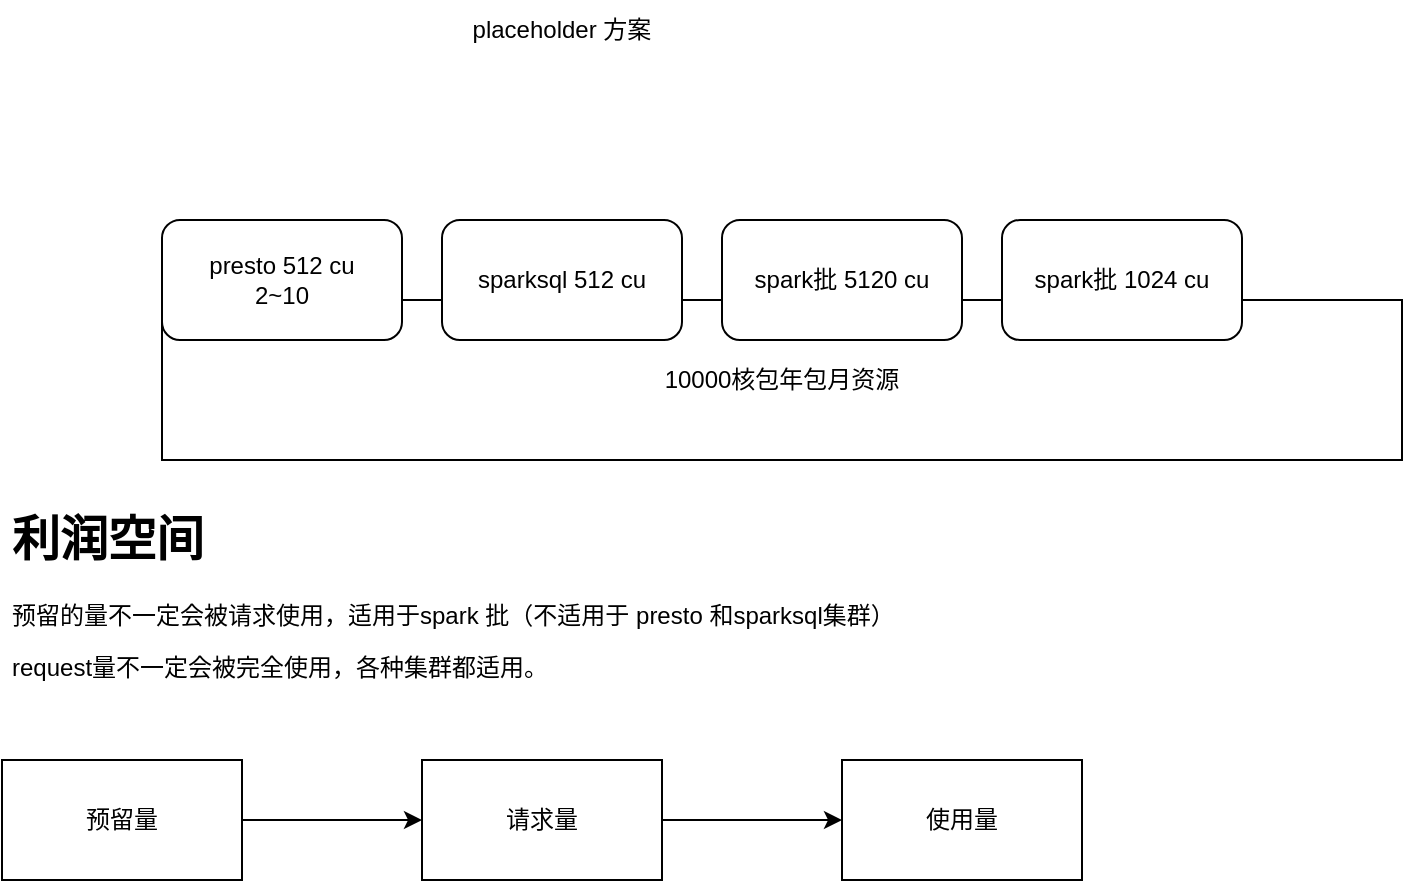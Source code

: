 <mxfile version="20.6.2" type="github">
  <diagram id="kID9qTkGEZ8yGBSbg_5T" name="Page-1">
    <mxGraphModel dx="998" dy="588" grid="1" gridSize="10" guides="1" tooltips="1" connect="1" arrows="1" fold="1" page="1" pageScale="1" pageWidth="827" pageHeight="1169" math="0" shadow="0">
      <root>
        <mxCell id="0" />
        <mxCell id="1" parent="0" />
        <mxCell id="Omq8vZw3U8IZ6o1q2XBp-1" value="10000核包年包月资源" style="rounded=0;whiteSpace=wrap;html=1;" vertex="1" parent="1">
          <mxGeometry x="180" y="430" width="620" height="80" as="geometry" />
        </mxCell>
        <mxCell id="Omq8vZw3U8IZ6o1q2XBp-2" value="presto 512 cu&lt;br&gt;2~10" style="rounded=1;whiteSpace=wrap;html=1;" vertex="1" parent="1">
          <mxGeometry x="180" y="390" width="120" height="60" as="geometry" />
        </mxCell>
        <mxCell id="Omq8vZw3U8IZ6o1q2XBp-3" value="sparksql 512 cu" style="rounded=1;whiteSpace=wrap;html=1;" vertex="1" parent="1">
          <mxGeometry x="320" y="390" width="120" height="60" as="geometry" />
        </mxCell>
        <mxCell id="Omq8vZw3U8IZ6o1q2XBp-4" value="spark批 5120 cu" style="rounded=1;whiteSpace=wrap;html=1;" vertex="1" parent="1">
          <mxGeometry x="460" y="390" width="120" height="60" as="geometry" />
        </mxCell>
        <mxCell id="Omq8vZw3U8IZ6o1q2XBp-5" value="spark批 1024 cu" style="rounded=1;whiteSpace=wrap;html=1;" vertex="1" parent="1">
          <mxGeometry x="600" y="390" width="120" height="60" as="geometry" />
        </mxCell>
        <mxCell id="Omq8vZw3U8IZ6o1q2XBp-6" value="placeholder 方案" style="text;html=1;strokeColor=none;fillColor=none;align=center;verticalAlign=middle;whiteSpace=wrap;rounded=0;" vertex="1" parent="1">
          <mxGeometry x="320" y="280" width="120" height="30" as="geometry" />
        </mxCell>
        <mxCell id="Omq8vZw3U8IZ6o1q2XBp-10" style="edgeStyle=orthogonalEdgeStyle;rounded=0;orthogonalLoop=1;jettySize=auto;html=1;" edge="1" parent="1" source="Omq8vZw3U8IZ6o1q2XBp-7" target="Omq8vZw3U8IZ6o1q2XBp-8">
          <mxGeometry relative="1" as="geometry" />
        </mxCell>
        <mxCell id="Omq8vZw3U8IZ6o1q2XBp-7" value="预留量" style="rounded=0;whiteSpace=wrap;html=1;" vertex="1" parent="1">
          <mxGeometry x="100" y="660" width="120" height="60" as="geometry" />
        </mxCell>
        <mxCell id="Omq8vZw3U8IZ6o1q2XBp-11" style="edgeStyle=orthogonalEdgeStyle;rounded=0;orthogonalLoop=1;jettySize=auto;html=1;entryX=0;entryY=0.5;entryDx=0;entryDy=0;" edge="1" parent="1" source="Omq8vZw3U8IZ6o1q2XBp-8" target="Omq8vZw3U8IZ6o1q2XBp-9">
          <mxGeometry relative="1" as="geometry" />
        </mxCell>
        <mxCell id="Omq8vZw3U8IZ6o1q2XBp-8" value="请求量" style="rounded=0;whiteSpace=wrap;html=1;" vertex="1" parent="1">
          <mxGeometry x="310" y="660" width="120" height="60" as="geometry" />
        </mxCell>
        <mxCell id="Omq8vZw3U8IZ6o1q2XBp-9" value="使用量" style="rounded=0;whiteSpace=wrap;html=1;" vertex="1" parent="1">
          <mxGeometry x="520" y="660" width="120" height="60" as="geometry" />
        </mxCell>
        <mxCell id="Omq8vZw3U8IZ6o1q2XBp-12" value="&lt;h1&gt;利润空间&lt;/h1&gt;&lt;p&gt;预留的量不一定会被请求使用，适用于spark 批（不适用于 presto 和sparksql集群）&lt;/p&gt;&lt;p&gt;request量不一定会被完全使用，各种集群都适用。&lt;/p&gt;" style="text;html=1;strokeColor=none;fillColor=none;spacing=5;spacingTop=-20;whiteSpace=wrap;overflow=hidden;rounded=0;" vertex="1" parent="1">
          <mxGeometry x="100" y="530" width="510" height="120" as="geometry" />
        </mxCell>
      </root>
    </mxGraphModel>
  </diagram>
</mxfile>
